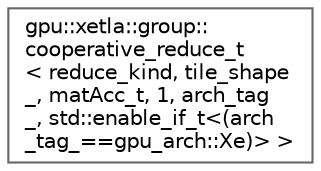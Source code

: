 digraph "Graphical Class Hierarchy"
{
 // LATEX_PDF_SIZE
  bgcolor="transparent";
  edge [fontname=Helvetica,fontsize=10,labelfontname=Helvetica,labelfontsize=10];
  node [fontname=Helvetica,fontsize=10,shape=box,height=0.2,width=0.4];
  rankdir="LR";
  Node0 [id="Node000000",label="gpu::xetla::group::\lcooperative_reduce_t\l\< reduce_kind, tile_shape\l_, matAcc_t, 1, arch_tag\l_, std::enable_if_t\<(arch\l_tag_==gpu_arch::Xe)\> \>",height=0.2,width=0.4,color="grey40", fillcolor="white", style="filled",URL="$classgpu_1_1xetla_1_1group_1_1cooperative__reduce__t_3_01reduce__kind_00_01tile__shape___00_01maf870da62a66a97645bea3be36350f7fb.html",tooltip="Workgroups to do the cooperative reduction."];
}
